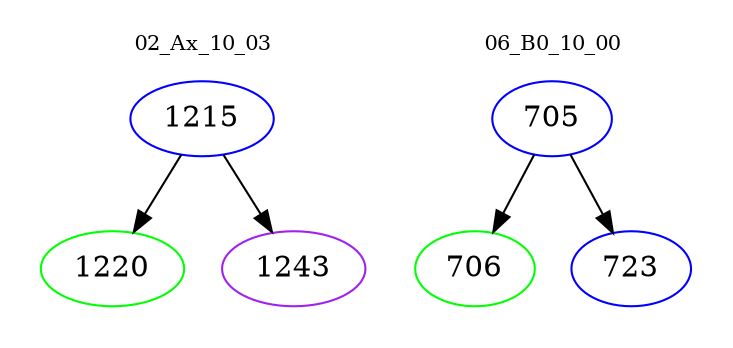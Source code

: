 digraph{
subgraph cluster_0 {
color = white
label = "02_Ax_10_03";
fontsize=10;
T0_1215 [label="1215", color="blue"]
T0_1215 -> T0_1220 [color="black"]
T0_1220 [label="1220", color="green"]
T0_1215 -> T0_1243 [color="black"]
T0_1243 [label="1243", color="purple"]
}
subgraph cluster_1 {
color = white
label = "06_B0_10_00";
fontsize=10;
T1_705 [label="705", color="blue"]
T1_705 -> T1_706 [color="black"]
T1_706 [label="706", color="green"]
T1_705 -> T1_723 [color="black"]
T1_723 [label="723", color="blue"]
}
}

